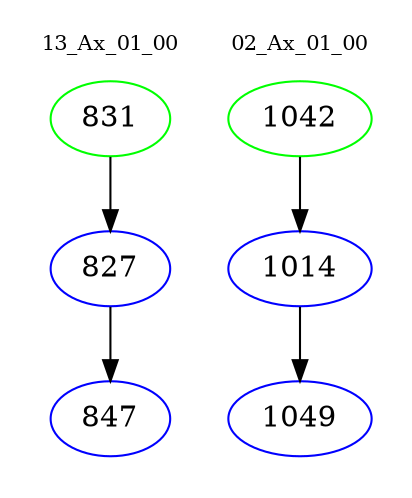digraph{
subgraph cluster_0 {
color = white
label = "13_Ax_01_00";
fontsize=10;
T0_831 [label="831", color="green"]
T0_831 -> T0_827 [color="black"]
T0_827 [label="827", color="blue"]
T0_827 -> T0_847 [color="black"]
T0_847 [label="847", color="blue"]
}
subgraph cluster_1 {
color = white
label = "02_Ax_01_00";
fontsize=10;
T1_1042 [label="1042", color="green"]
T1_1042 -> T1_1014 [color="black"]
T1_1014 [label="1014", color="blue"]
T1_1014 -> T1_1049 [color="black"]
T1_1049 [label="1049", color="blue"]
}
}
